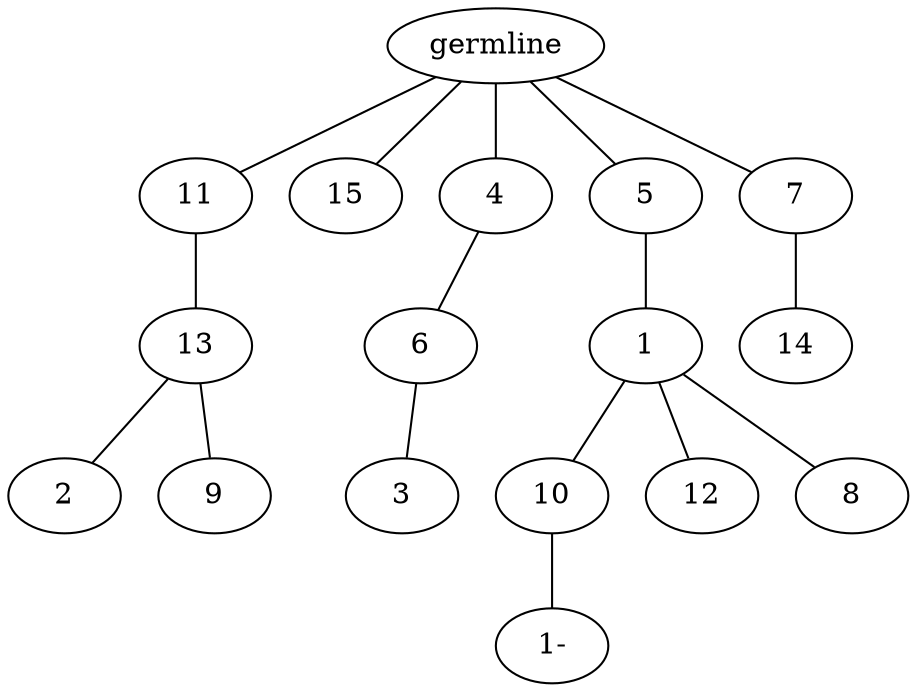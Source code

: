 graph tree {
    "140599613095504" [label="germline"];
    "140599612275632" [label="11"];
    "140599612266384" [label="13"];
    "140599612851536" [label="2"];
    "140599612851056" [label="9"];
    "140599612276592" [label="15"];
    "140599612267728" [label="4"];
    "140599612851632" [label="6"];
    "140599612850816" [label="3"];
    "140599612273280" [label="5"];
    "140599612852976" [label="1"];
    "140599612851824" [label="10"];
    "140599613538656" [label="1-"];
    "140599612850432" [label="12"];
    "140599612852400" [label="8"];
    "140599612852496" [label="7"];
    "140599612851008" [label="14"];
    "140599613095504" -- "140599612275632";
    "140599613095504" -- "140599612276592";
    "140599613095504" -- "140599612267728";
    "140599613095504" -- "140599612273280";
    "140599613095504" -- "140599612852496";
    "140599612275632" -- "140599612266384";
    "140599612266384" -- "140599612851536";
    "140599612266384" -- "140599612851056";
    "140599612267728" -- "140599612851632";
    "140599612851632" -- "140599612850816";
    "140599612273280" -- "140599612852976";
    "140599612852976" -- "140599612851824";
    "140599612852976" -- "140599612850432";
    "140599612852976" -- "140599612852400";
    "140599612851824" -- "140599613538656";
    "140599612852496" -- "140599612851008";
}
